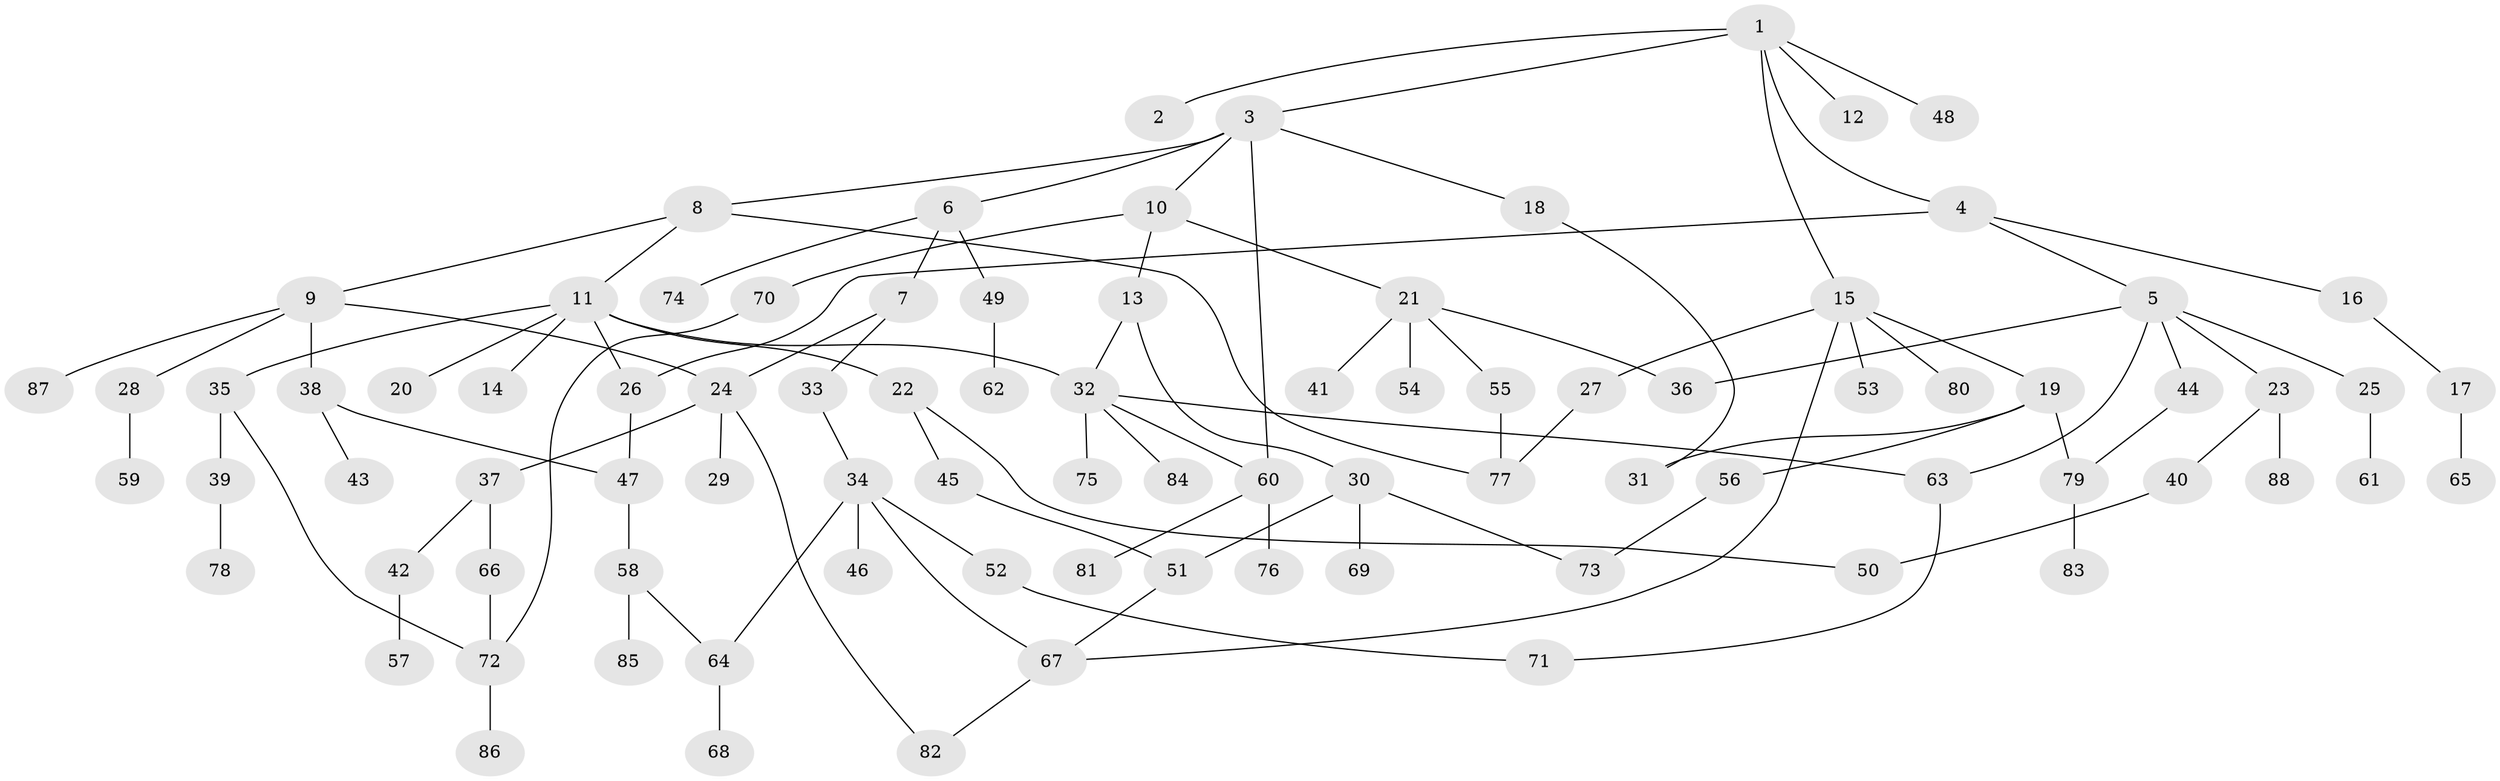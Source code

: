 // Generated by graph-tools (version 1.1) at 2025/25/03/09/25 03:25:33]
// undirected, 88 vertices, 108 edges
graph export_dot {
graph [start="1"]
  node [color=gray90,style=filled];
  1;
  2;
  3;
  4;
  5;
  6;
  7;
  8;
  9;
  10;
  11;
  12;
  13;
  14;
  15;
  16;
  17;
  18;
  19;
  20;
  21;
  22;
  23;
  24;
  25;
  26;
  27;
  28;
  29;
  30;
  31;
  32;
  33;
  34;
  35;
  36;
  37;
  38;
  39;
  40;
  41;
  42;
  43;
  44;
  45;
  46;
  47;
  48;
  49;
  50;
  51;
  52;
  53;
  54;
  55;
  56;
  57;
  58;
  59;
  60;
  61;
  62;
  63;
  64;
  65;
  66;
  67;
  68;
  69;
  70;
  71;
  72;
  73;
  74;
  75;
  76;
  77;
  78;
  79;
  80;
  81;
  82;
  83;
  84;
  85;
  86;
  87;
  88;
  1 -- 2;
  1 -- 3;
  1 -- 4;
  1 -- 12;
  1 -- 15;
  1 -- 48;
  3 -- 6;
  3 -- 8;
  3 -- 10;
  3 -- 18;
  3 -- 60;
  4 -- 5;
  4 -- 16;
  4 -- 26;
  5 -- 23;
  5 -- 25;
  5 -- 44;
  5 -- 36;
  5 -- 63;
  6 -- 7;
  6 -- 49;
  6 -- 74;
  7 -- 33;
  7 -- 24;
  8 -- 9;
  8 -- 11;
  8 -- 77;
  9 -- 24;
  9 -- 28;
  9 -- 38;
  9 -- 87;
  10 -- 13;
  10 -- 21;
  10 -- 70;
  11 -- 14;
  11 -- 20;
  11 -- 22;
  11 -- 32;
  11 -- 35;
  11 -- 26;
  13 -- 30;
  13 -- 32;
  15 -- 19;
  15 -- 27;
  15 -- 53;
  15 -- 67;
  15 -- 80;
  16 -- 17;
  17 -- 65;
  18 -- 31;
  19 -- 31;
  19 -- 56;
  19 -- 79;
  21 -- 36;
  21 -- 41;
  21 -- 54;
  21 -- 55;
  22 -- 45;
  22 -- 50;
  23 -- 40;
  23 -- 88;
  24 -- 29;
  24 -- 37;
  24 -- 82;
  25 -- 61;
  26 -- 47;
  27 -- 77;
  28 -- 59;
  30 -- 51;
  30 -- 69;
  30 -- 73;
  32 -- 60;
  32 -- 63;
  32 -- 75;
  32 -- 84;
  33 -- 34;
  34 -- 46;
  34 -- 52;
  34 -- 64;
  34 -- 67;
  35 -- 39;
  35 -- 72;
  37 -- 42;
  37 -- 66;
  38 -- 43;
  38 -- 47;
  39 -- 78;
  40 -- 50;
  42 -- 57;
  44 -- 79;
  45 -- 51;
  47 -- 58;
  49 -- 62;
  51 -- 67;
  52 -- 71;
  55 -- 77;
  56 -- 73;
  58 -- 85;
  58 -- 64;
  60 -- 76;
  60 -- 81;
  63 -- 71;
  64 -- 68;
  66 -- 72;
  67 -- 82;
  70 -- 72;
  72 -- 86;
  79 -- 83;
}
